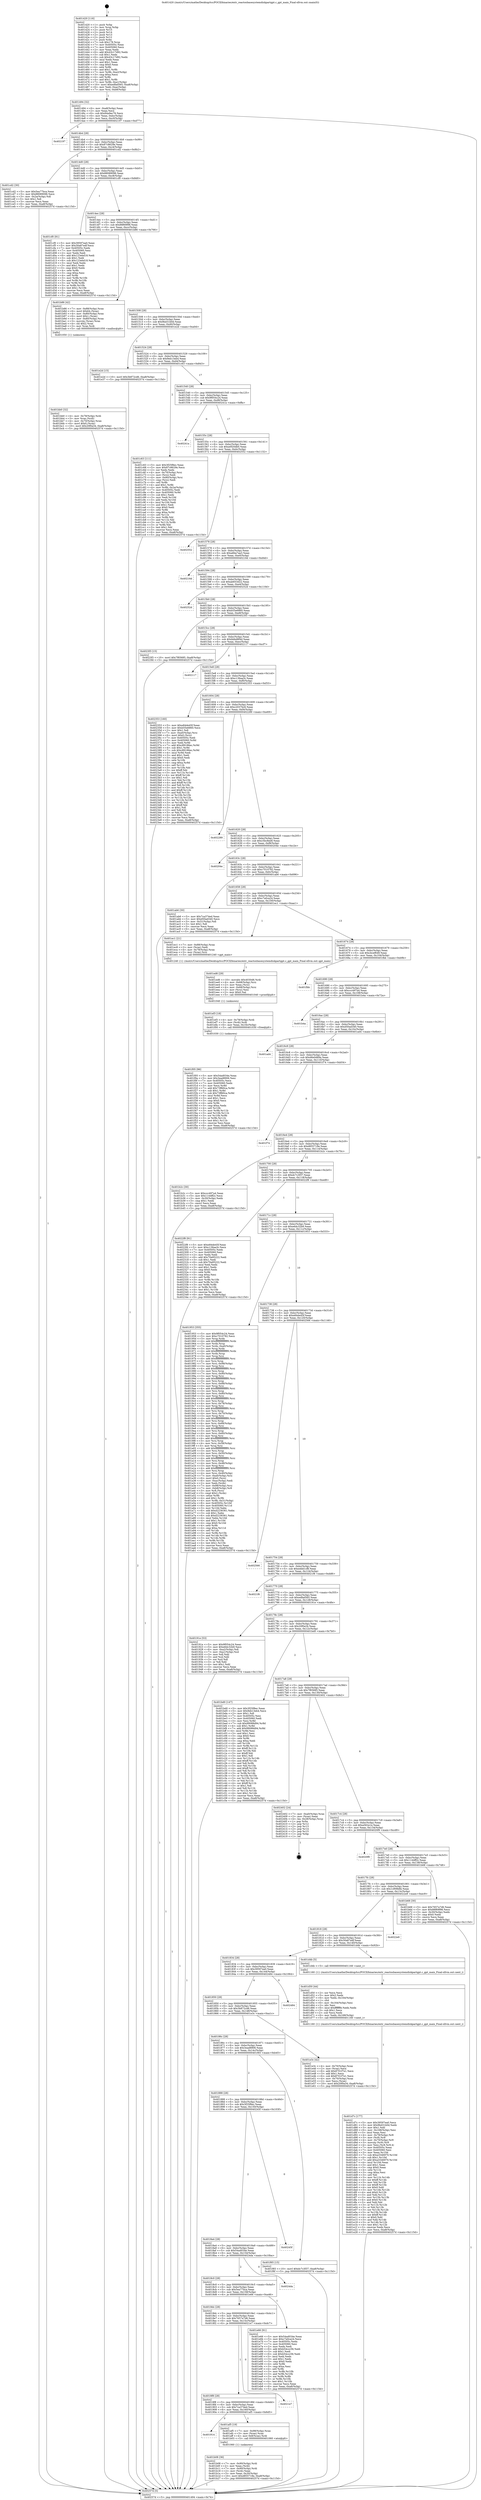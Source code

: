 digraph "0x401420" {
  label = "0x401420 (/mnt/c/Users/mathe/Desktop/tcc/POCII/binaries/extr_reactosbasesystemdiskpartgpt.c_gpt_main_Final-ollvm.out::main(0))"
  labelloc = "t"
  node[shape=record]

  Entry [label="",width=0.3,height=0.3,shape=circle,fillcolor=black,style=filled]
  "0x401494" [label="{
     0x401494 [32]\l
     | [instrs]\l
     &nbsp;&nbsp;0x401494 \<+6\>: mov -0xa8(%rbp),%eax\l
     &nbsp;&nbsp;0x40149a \<+2\>: mov %eax,%ecx\l
     &nbsp;&nbsp;0x40149c \<+6\>: sub $0x84a9ec76,%ecx\l
     &nbsp;&nbsp;0x4014a2 \<+6\>: mov %eax,-0xbc(%rbp)\l
     &nbsp;&nbsp;0x4014a8 \<+6\>: mov %ecx,-0xc0(%rbp)\l
     &nbsp;&nbsp;0x4014ae \<+6\>: je 0000000000402197 \<main+0xd77\>\l
  }"]
  "0x402197" [label="{
     0x402197\l
  }", style=dashed]
  "0x4014b4" [label="{
     0x4014b4 [28]\l
     | [instrs]\l
     &nbsp;&nbsp;0x4014b4 \<+5\>: jmp 00000000004014b9 \<main+0x99\>\l
     &nbsp;&nbsp;0x4014b9 \<+6\>: mov -0xbc(%rbp),%eax\l
     &nbsp;&nbsp;0x4014bf \<+5\>: sub $0x87c8629e,%eax\l
     &nbsp;&nbsp;0x4014c4 \<+6\>: mov %eax,-0xc4(%rbp)\l
     &nbsp;&nbsp;0x4014ca \<+6\>: je 0000000000401cd2 \<main+0x8b2\>\l
  }"]
  Exit [label="",width=0.3,height=0.3,shape=circle,fillcolor=black,style=filled,peripheries=2]
  "0x401cd2" [label="{
     0x401cd2 [30]\l
     | [instrs]\l
     &nbsp;&nbsp;0x401cd2 \<+5\>: mov $0x5ea77bca,%eax\l
     &nbsp;&nbsp;0x401cd7 \<+5\>: mov $0x88089096,%ecx\l
     &nbsp;&nbsp;0x401cdc \<+3\>: mov -0x2a(%rbp),%dl\l
     &nbsp;&nbsp;0x401cdf \<+3\>: test $0x1,%dl\l
     &nbsp;&nbsp;0x401ce2 \<+3\>: cmovne %ecx,%eax\l
     &nbsp;&nbsp;0x401ce5 \<+6\>: mov %eax,-0xa8(%rbp)\l
     &nbsp;&nbsp;0x401ceb \<+5\>: jmp 000000000040257d \<main+0x115d\>\l
  }"]
  "0x4014d0" [label="{
     0x4014d0 [28]\l
     | [instrs]\l
     &nbsp;&nbsp;0x4014d0 \<+5\>: jmp 00000000004014d5 \<main+0xb5\>\l
     &nbsp;&nbsp;0x4014d5 \<+6\>: mov -0xbc(%rbp),%eax\l
     &nbsp;&nbsp;0x4014db \<+5\>: sub $0x88089096,%eax\l
     &nbsp;&nbsp;0x4014e0 \<+6\>: mov %eax,-0xc8(%rbp)\l
     &nbsp;&nbsp;0x4014e6 \<+6\>: je 0000000000401cf0 \<main+0x8d0\>\l
  }"]
  "0x401f05" [label="{
     0x401f05 [96]\l
     | [instrs]\l
     &nbsp;&nbsp;0x401f05 \<+5\>: mov $0x54ad034e,%eax\l
     &nbsp;&nbsp;0x401f0a \<+5\>: mov $0x3ead8906,%esi\l
     &nbsp;&nbsp;0x401f0f \<+7\>: mov 0x40505c,%ecx\l
     &nbsp;&nbsp;0x401f16 \<+7\>: mov 0x405060,%edx\l
     &nbsp;&nbsp;0x401f1d \<+3\>: mov %ecx,%r8d\l
     &nbsp;&nbsp;0x401f20 \<+7\>: add $0x73ffd0ca,%r8d\l
     &nbsp;&nbsp;0x401f27 \<+4\>: sub $0x1,%r8d\l
     &nbsp;&nbsp;0x401f2b \<+7\>: sub $0x73ffd0ca,%r8d\l
     &nbsp;&nbsp;0x401f32 \<+4\>: imul %r8d,%ecx\l
     &nbsp;&nbsp;0x401f36 \<+3\>: and $0x1,%ecx\l
     &nbsp;&nbsp;0x401f39 \<+3\>: cmp $0x0,%ecx\l
     &nbsp;&nbsp;0x401f3c \<+4\>: sete %r9b\l
     &nbsp;&nbsp;0x401f40 \<+3\>: cmp $0xa,%edx\l
     &nbsp;&nbsp;0x401f43 \<+4\>: setl %r10b\l
     &nbsp;&nbsp;0x401f47 \<+3\>: mov %r9b,%r11b\l
     &nbsp;&nbsp;0x401f4a \<+3\>: and %r10b,%r11b\l
     &nbsp;&nbsp;0x401f4d \<+3\>: xor %r10b,%r9b\l
     &nbsp;&nbsp;0x401f50 \<+3\>: or %r9b,%r11b\l
     &nbsp;&nbsp;0x401f53 \<+4\>: test $0x1,%r11b\l
     &nbsp;&nbsp;0x401f57 \<+3\>: cmovne %esi,%eax\l
     &nbsp;&nbsp;0x401f5a \<+6\>: mov %eax,-0xa8(%rbp)\l
     &nbsp;&nbsp;0x401f60 \<+5\>: jmp 000000000040257d \<main+0x115d\>\l
  }"]
  "0x401cf0" [label="{
     0x401cf0 [91]\l
     | [instrs]\l
     &nbsp;&nbsp;0x401cf0 \<+5\>: mov $0x39597ea0,%eax\l
     &nbsp;&nbsp;0x401cf5 \<+5\>: mov $0x30a87edf,%ecx\l
     &nbsp;&nbsp;0x401cfa \<+7\>: mov 0x40505c,%edx\l
     &nbsp;&nbsp;0x401d01 \<+7\>: mov 0x405060,%esi\l
     &nbsp;&nbsp;0x401d08 \<+2\>: mov %edx,%edi\l
     &nbsp;&nbsp;0x401d0a \<+6\>: add $0x123ebd18,%edi\l
     &nbsp;&nbsp;0x401d10 \<+3\>: sub $0x1,%edi\l
     &nbsp;&nbsp;0x401d13 \<+6\>: sub $0x123ebd18,%edi\l
     &nbsp;&nbsp;0x401d19 \<+3\>: imul %edi,%edx\l
     &nbsp;&nbsp;0x401d1c \<+3\>: and $0x1,%edx\l
     &nbsp;&nbsp;0x401d1f \<+3\>: cmp $0x0,%edx\l
     &nbsp;&nbsp;0x401d22 \<+4\>: sete %r8b\l
     &nbsp;&nbsp;0x401d26 \<+3\>: cmp $0xa,%esi\l
     &nbsp;&nbsp;0x401d29 \<+4\>: setl %r9b\l
     &nbsp;&nbsp;0x401d2d \<+3\>: mov %r8b,%r10b\l
     &nbsp;&nbsp;0x401d30 \<+3\>: and %r9b,%r10b\l
     &nbsp;&nbsp;0x401d33 \<+3\>: xor %r9b,%r8b\l
     &nbsp;&nbsp;0x401d36 \<+3\>: or %r8b,%r10b\l
     &nbsp;&nbsp;0x401d39 \<+4\>: test $0x1,%r10b\l
     &nbsp;&nbsp;0x401d3d \<+3\>: cmovne %ecx,%eax\l
     &nbsp;&nbsp;0x401d40 \<+6\>: mov %eax,-0xa8(%rbp)\l
     &nbsp;&nbsp;0x401d46 \<+5\>: jmp 000000000040257d \<main+0x115d\>\l
  }"]
  "0x4014ec" [label="{
     0x4014ec [28]\l
     | [instrs]\l
     &nbsp;&nbsp;0x4014ec \<+5\>: jmp 00000000004014f1 \<main+0xd1\>\l
     &nbsp;&nbsp;0x4014f1 \<+6\>: mov -0xbc(%rbp),%eax\l
     &nbsp;&nbsp;0x4014f7 \<+5\>: sub $0x88f69f98,%eax\l
     &nbsp;&nbsp;0x4014fc \<+6\>: mov %eax,-0xcc(%rbp)\l
     &nbsp;&nbsp;0x401502 \<+6\>: je 0000000000401b86 \<main+0x766\>\l
  }"]
  "0x401ef3" [label="{
     0x401ef3 [18]\l
     | [instrs]\l
     &nbsp;&nbsp;0x401ef3 \<+4\>: mov -0x78(%rbp),%rdi\l
     &nbsp;&nbsp;0x401ef7 \<+3\>: mov (%rdi),%rdi\l
     &nbsp;&nbsp;0x401efa \<+6\>: mov %eax,-0x16c(%rbp)\l
     &nbsp;&nbsp;0x401f00 \<+5\>: call 0000000000401030 \<free@plt\>\l
     | [calls]\l
     &nbsp;&nbsp;0x401030 \{1\} (unknown)\l
  }"]
  "0x401b86" [label="{
     0x401b86 [42]\l
     | [instrs]\l
     &nbsp;&nbsp;0x401b86 \<+7\>: mov -0x88(%rbp),%rax\l
     &nbsp;&nbsp;0x401b8d \<+6\>: movl $0x64,(%rax)\l
     &nbsp;&nbsp;0x401b93 \<+4\>: mov -0x80(%rbp),%rax\l
     &nbsp;&nbsp;0x401b97 \<+6\>: movl $0x1,(%rax)\l
     &nbsp;&nbsp;0x401b9d \<+4\>: mov -0x80(%rbp),%rax\l
     &nbsp;&nbsp;0x401ba1 \<+3\>: movslq (%rax),%rax\l
     &nbsp;&nbsp;0x401ba4 \<+4\>: shl $0x2,%rax\l
     &nbsp;&nbsp;0x401ba8 \<+3\>: mov %rax,%rdi\l
     &nbsp;&nbsp;0x401bab \<+5\>: call 0000000000401050 \<malloc@plt\>\l
     | [calls]\l
     &nbsp;&nbsp;0x401050 \{1\} (unknown)\l
  }"]
  "0x401508" [label="{
     0x401508 [28]\l
     | [instrs]\l
     &nbsp;&nbsp;0x401508 \<+5\>: jmp 000000000040150d \<main+0xed\>\l
     &nbsp;&nbsp;0x40150d \<+6\>: mov -0xbc(%rbp),%eax\l
     &nbsp;&nbsp;0x401513 \<+5\>: sub $0x9bd31b0d,%eax\l
     &nbsp;&nbsp;0x401518 \<+6\>: mov %eax,-0xd0(%rbp)\l
     &nbsp;&nbsp;0x40151e \<+6\>: je 0000000000401e2d \<main+0xa0d\>\l
  }"]
  "0x401ed6" [label="{
     0x401ed6 [29]\l
     | [instrs]\l
     &nbsp;&nbsp;0x401ed6 \<+10\>: movabs $0x4030d6,%rdi\l
     &nbsp;&nbsp;0x401ee0 \<+4\>: mov -0x68(%rbp),%rsi\l
     &nbsp;&nbsp;0x401ee4 \<+2\>: mov %eax,(%rsi)\l
     &nbsp;&nbsp;0x401ee6 \<+4\>: mov -0x68(%rbp),%rsi\l
     &nbsp;&nbsp;0x401eea \<+2\>: mov (%rsi),%esi\l
     &nbsp;&nbsp;0x401eec \<+2\>: mov $0x0,%al\l
     &nbsp;&nbsp;0x401eee \<+5\>: call 0000000000401040 \<printf@plt\>\l
     | [calls]\l
     &nbsp;&nbsp;0x401040 \{1\} (unknown)\l
  }"]
  "0x401e2d" [label="{
     0x401e2d [15]\l
     | [instrs]\l
     &nbsp;&nbsp;0x401e2d \<+10\>: movl $0x3b872cd6,-0xa8(%rbp)\l
     &nbsp;&nbsp;0x401e37 \<+5\>: jmp 000000000040257d \<main+0x115d\>\l
  }"]
  "0x401524" [label="{
     0x401524 [28]\l
     | [instrs]\l
     &nbsp;&nbsp;0x401524 \<+5\>: jmp 0000000000401529 \<main+0x109\>\l
     &nbsp;&nbsp;0x401529 \<+6\>: mov -0xbc(%rbp),%eax\l
     &nbsp;&nbsp;0x40152f \<+5\>: sub $0x9eb13eb4,%eax\l
     &nbsp;&nbsp;0x401534 \<+6\>: mov %eax,-0xd4(%rbp)\l
     &nbsp;&nbsp;0x40153a \<+6\>: je 0000000000401c63 \<main+0x843\>\l
  }"]
  "0x401d7c" [label="{
     0x401d7c [177]\l
     | [instrs]\l
     &nbsp;&nbsp;0x401d7c \<+5\>: mov $0x39597ea0,%ecx\l
     &nbsp;&nbsp;0x401d81 \<+5\>: mov $0x9bd31b0d,%edx\l
     &nbsp;&nbsp;0x401d86 \<+3\>: mov $0x1,%dil\l
     &nbsp;&nbsp;0x401d89 \<+6\>: mov -0x168(%rbp),%esi\l
     &nbsp;&nbsp;0x401d8f \<+3\>: imul %eax,%esi\l
     &nbsp;&nbsp;0x401d92 \<+4\>: mov -0x78(%rbp),%r8\l
     &nbsp;&nbsp;0x401d96 \<+3\>: mov (%r8),%r8\l
     &nbsp;&nbsp;0x401d99 \<+4\>: mov -0x70(%rbp),%r9\l
     &nbsp;&nbsp;0x401d9d \<+3\>: movslq (%r9),%r9\l
     &nbsp;&nbsp;0x401da0 \<+4\>: mov %esi,(%r8,%r9,4)\l
     &nbsp;&nbsp;0x401da4 \<+7\>: mov 0x40505c,%eax\l
     &nbsp;&nbsp;0x401dab \<+7\>: mov 0x405060,%esi\l
     &nbsp;&nbsp;0x401db2 \<+3\>: mov %eax,%r10d\l
     &nbsp;&nbsp;0x401db5 \<+7\>: sub $0xa3346970,%r10d\l
     &nbsp;&nbsp;0x401dbc \<+4\>: sub $0x1,%r10d\l
     &nbsp;&nbsp;0x401dc0 \<+7\>: add $0xa3346970,%r10d\l
     &nbsp;&nbsp;0x401dc7 \<+4\>: imul %r10d,%eax\l
     &nbsp;&nbsp;0x401dcb \<+3\>: and $0x1,%eax\l
     &nbsp;&nbsp;0x401dce \<+3\>: cmp $0x0,%eax\l
     &nbsp;&nbsp;0x401dd1 \<+4\>: sete %r11b\l
     &nbsp;&nbsp;0x401dd5 \<+3\>: cmp $0xa,%esi\l
     &nbsp;&nbsp;0x401dd8 \<+3\>: setl %bl\l
     &nbsp;&nbsp;0x401ddb \<+3\>: mov %r11b,%r14b\l
     &nbsp;&nbsp;0x401dde \<+4\>: xor $0xff,%r14b\l
     &nbsp;&nbsp;0x401de2 \<+3\>: mov %bl,%r15b\l
     &nbsp;&nbsp;0x401de5 \<+4\>: xor $0xff,%r15b\l
     &nbsp;&nbsp;0x401de9 \<+4\>: xor $0x0,%dil\l
     &nbsp;&nbsp;0x401ded \<+3\>: mov %r14b,%r12b\l
     &nbsp;&nbsp;0x401df0 \<+4\>: and $0x0,%r12b\l
     &nbsp;&nbsp;0x401df4 \<+3\>: and %dil,%r11b\l
     &nbsp;&nbsp;0x401df7 \<+3\>: mov %r15b,%r13b\l
     &nbsp;&nbsp;0x401dfa \<+4\>: and $0x0,%r13b\l
     &nbsp;&nbsp;0x401dfe \<+3\>: and %dil,%bl\l
     &nbsp;&nbsp;0x401e01 \<+3\>: or %r11b,%r12b\l
     &nbsp;&nbsp;0x401e04 \<+3\>: or %bl,%r13b\l
     &nbsp;&nbsp;0x401e07 \<+3\>: xor %r13b,%r12b\l
     &nbsp;&nbsp;0x401e0a \<+3\>: or %r15b,%r14b\l
     &nbsp;&nbsp;0x401e0d \<+4\>: xor $0xff,%r14b\l
     &nbsp;&nbsp;0x401e11 \<+4\>: or $0x0,%dil\l
     &nbsp;&nbsp;0x401e15 \<+3\>: and %dil,%r14b\l
     &nbsp;&nbsp;0x401e18 \<+3\>: or %r14b,%r12b\l
     &nbsp;&nbsp;0x401e1b \<+4\>: test $0x1,%r12b\l
     &nbsp;&nbsp;0x401e1f \<+3\>: cmovne %edx,%ecx\l
     &nbsp;&nbsp;0x401e22 \<+6\>: mov %ecx,-0xa8(%rbp)\l
     &nbsp;&nbsp;0x401e28 \<+5\>: jmp 000000000040257d \<main+0x115d\>\l
  }"]
  "0x401c63" [label="{
     0x401c63 [111]\l
     | [instrs]\l
     &nbsp;&nbsp;0x401c63 \<+5\>: mov $0x3f25f8ec,%eax\l
     &nbsp;&nbsp;0x401c68 \<+5\>: mov $0x87c8629e,%ecx\l
     &nbsp;&nbsp;0x401c6d \<+2\>: xor %edx,%edx\l
     &nbsp;&nbsp;0x401c6f \<+4\>: mov -0x70(%rbp),%rsi\l
     &nbsp;&nbsp;0x401c73 \<+2\>: mov (%rsi),%edi\l
     &nbsp;&nbsp;0x401c75 \<+4\>: mov -0x80(%rbp),%rsi\l
     &nbsp;&nbsp;0x401c79 \<+2\>: cmp (%rsi),%edi\l
     &nbsp;&nbsp;0x401c7b \<+4\>: setl %r8b\l
     &nbsp;&nbsp;0x401c7f \<+4\>: and $0x1,%r8b\l
     &nbsp;&nbsp;0x401c83 \<+4\>: mov %r8b,-0x2a(%rbp)\l
     &nbsp;&nbsp;0x401c87 \<+7\>: mov 0x40505c,%edi\l
     &nbsp;&nbsp;0x401c8e \<+8\>: mov 0x405060,%r9d\l
     &nbsp;&nbsp;0x401c96 \<+3\>: sub $0x1,%edx\l
     &nbsp;&nbsp;0x401c99 \<+3\>: mov %edi,%r10d\l
     &nbsp;&nbsp;0x401c9c \<+3\>: add %edx,%r10d\l
     &nbsp;&nbsp;0x401c9f \<+4\>: imul %r10d,%edi\l
     &nbsp;&nbsp;0x401ca3 \<+3\>: and $0x1,%edi\l
     &nbsp;&nbsp;0x401ca6 \<+3\>: cmp $0x0,%edi\l
     &nbsp;&nbsp;0x401ca9 \<+4\>: sete %r8b\l
     &nbsp;&nbsp;0x401cad \<+4\>: cmp $0xa,%r9d\l
     &nbsp;&nbsp;0x401cb1 \<+4\>: setl %r11b\l
     &nbsp;&nbsp;0x401cb5 \<+3\>: mov %r8b,%bl\l
     &nbsp;&nbsp;0x401cb8 \<+3\>: and %r11b,%bl\l
     &nbsp;&nbsp;0x401cbb \<+3\>: xor %r11b,%r8b\l
     &nbsp;&nbsp;0x401cbe \<+3\>: or %r8b,%bl\l
     &nbsp;&nbsp;0x401cc1 \<+3\>: test $0x1,%bl\l
     &nbsp;&nbsp;0x401cc4 \<+3\>: cmovne %ecx,%eax\l
     &nbsp;&nbsp;0x401cc7 \<+6\>: mov %eax,-0xa8(%rbp)\l
     &nbsp;&nbsp;0x401ccd \<+5\>: jmp 000000000040257d \<main+0x115d\>\l
  }"]
  "0x401540" [label="{
     0x401540 [28]\l
     | [instrs]\l
     &nbsp;&nbsp;0x401540 \<+5\>: jmp 0000000000401545 \<main+0x125\>\l
     &nbsp;&nbsp;0x401545 \<+6\>: mov -0xbc(%rbp),%eax\l
     &nbsp;&nbsp;0x40154b \<+5\>: sub $0x9f054c24,%eax\l
     &nbsp;&nbsp;0x401550 \<+6\>: mov %eax,-0xd8(%rbp)\l
     &nbsp;&nbsp;0x401556 \<+6\>: je 000000000040241a \<main+0xffa\>\l
  }"]
  "0x401d50" [label="{
     0x401d50 [44]\l
     | [instrs]\l
     &nbsp;&nbsp;0x401d50 \<+2\>: xor %ecx,%ecx\l
     &nbsp;&nbsp;0x401d52 \<+5\>: mov $0x2,%edx\l
     &nbsp;&nbsp;0x401d57 \<+6\>: mov %edx,-0x164(%rbp)\l
     &nbsp;&nbsp;0x401d5d \<+1\>: cltd\l
     &nbsp;&nbsp;0x401d5e \<+6\>: mov -0x164(%rbp),%esi\l
     &nbsp;&nbsp;0x401d64 \<+2\>: idiv %esi\l
     &nbsp;&nbsp;0x401d66 \<+6\>: imul $0xfffffffe,%edx,%edx\l
     &nbsp;&nbsp;0x401d6c \<+3\>: sub $0x1,%ecx\l
     &nbsp;&nbsp;0x401d6f \<+2\>: sub %ecx,%edx\l
     &nbsp;&nbsp;0x401d71 \<+6\>: mov %edx,-0x168(%rbp)\l
     &nbsp;&nbsp;0x401d77 \<+5\>: call 0000000000401160 \<next_i\>\l
     | [calls]\l
     &nbsp;&nbsp;0x401160 \{1\} (/mnt/c/Users/mathe/Desktop/tcc/POCII/binaries/extr_reactosbasesystemdiskpartgpt.c_gpt_main_Final-ollvm.out::next_i)\l
  }"]
  "0x40241a" [label="{
     0x40241a\l
  }", style=dashed]
  "0x40155c" [label="{
     0x40155c [28]\l
     | [instrs]\l
     &nbsp;&nbsp;0x40155c \<+5\>: jmp 0000000000401561 \<main+0x141\>\l
     &nbsp;&nbsp;0x401561 \<+6\>: mov -0xbc(%rbp),%eax\l
     &nbsp;&nbsp;0x401567 \<+5\>: sub $0xa0f20db0,%eax\l
     &nbsp;&nbsp;0x40156c \<+6\>: mov %eax,-0xdc(%rbp)\l
     &nbsp;&nbsp;0x401572 \<+6\>: je 0000000000402552 \<main+0x1132\>\l
  }"]
  "0x401bb0" [label="{
     0x401bb0 [32]\l
     | [instrs]\l
     &nbsp;&nbsp;0x401bb0 \<+4\>: mov -0x78(%rbp),%rdi\l
     &nbsp;&nbsp;0x401bb4 \<+3\>: mov %rax,(%rdi)\l
     &nbsp;&nbsp;0x401bb7 \<+4\>: mov -0x70(%rbp),%rax\l
     &nbsp;&nbsp;0x401bbb \<+6\>: movl $0x0,(%rax)\l
     &nbsp;&nbsp;0x401bc1 \<+10\>: movl $0x20f0a34,-0xa8(%rbp)\l
     &nbsp;&nbsp;0x401bcb \<+5\>: jmp 000000000040257d \<main+0x115d\>\l
  }"]
  "0x402552" [label="{
     0x402552\l
  }", style=dashed]
  "0x401578" [label="{
     0x401578 [28]\l
     | [instrs]\l
     &nbsp;&nbsp;0x401578 \<+5\>: jmp 000000000040157d \<main+0x15d\>\l
     &nbsp;&nbsp;0x40157d \<+6\>: mov -0xbc(%rbp),%eax\l
     &nbsp;&nbsp;0x401583 \<+5\>: sub $0xa6ba7aa3,%eax\l
     &nbsp;&nbsp;0x401588 \<+6\>: mov %eax,-0xe0(%rbp)\l
     &nbsp;&nbsp;0x40158e \<+6\>: je 000000000040216d \<main+0xd4d\>\l
  }"]
  "0x401b08" [label="{
     0x401b08 [36]\l
     | [instrs]\l
     &nbsp;&nbsp;0x401b08 \<+7\>: mov -0x90(%rbp),%rdi\l
     &nbsp;&nbsp;0x401b0f \<+2\>: mov %eax,(%rdi)\l
     &nbsp;&nbsp;0x401b11 \<+7\>: mov -0x90(%rbp),%rdi\l
     &nbsp;&nbsp;0x401b18 \<+2\>: mov (%rdi),%eax\l
     &nbsp;&nbsp;0x401b1a \<+3\>: mov %eax,-0x30(%rbp)\l
     &nbsp;&nbsp;0x401b1d \<+10\>: movl $0xd855718e,-0xa8(%rbp)\l
     &nbsp;&nbsp;0x401b27 \<+5\>: jmp 000000000040257d \<main+0x115d\>\l
  }"]
  "0x40216d" [label="{
     0x40216d\l
  }", style=dashed]
  "0x401594" [label="{
     0x401594 [28]\l
     | [instrs]\l
     &nbsp;&nbsp;0x401594 \<+5\>: jmp 0000000000401599 \<main+0x179\>\l
     &nbsp;&nbsp;0x401599 \<+6\>: mov -0xbc(%rbp),%eax\l
     &nbsp;&nbsp;0x40159f \<+5\>: sub $0xab653d22,%eax\l
     &nbsp;&nbsp;0x4015a4 \<+6\>: mov %eax,-0xe4(%rbp)\l
     &nbsp;&nbsp;0x4015aa \<+6\>: je 000000000040252d \<main+0x110d\>\l
  }"]
  "0x401914" [label="{
     0x401914\l
  }", style=dashed]
  "0x40252d" [label="{
     0x40252d\l
  }", style=dashed]
  "0x4015b0" [label="{
     0x4015b0 [28]\l
     | [instrs]\l
     &nbsp;&nbsp;0x4015b0 \<+5\>: jmp 00000000004015b5 \<main+0x195\>\l
     &nbsp;&nbsp;0x4015b5 \<+6\>: mov -0xbc(%rbp),%eax\l
     &nbsp;&nbsp;0x4015bb \<+5\>: sub $0xb55e6860,%eax\l
     &nbsp;&nbsp;0x4015c0 \<+6\>: mov %eax,-0xe8(%rbp)\l
     &nbsp;&nbsp;0x4015c6 \<+6\>: je 00000000004023f3 \<main+0xfd3\>\l
  }"]
  "0x401af5" [label="{
     0x401af5 [19]\l
     | [instrs]\l
     &nbsp;&nbsp;0x401af5 \<+7\>: mov -0x98(%rbp),%rax\l
     &nbsp;&nbsp;0x401afc \<+3\>: mov (%rax),%rax\l
     &nbsp;&nbsp;0x401aff \<+4\>: mov 0x8(%rax),%rdi\l
     &nbsp;&nbsp;0x401b03 \<+5\>: call 0000000000401060 \<atoi@plt\>\l
     | [calls]\l
     &nbsp;&nbsp;0x401060 \{1\} (unknown)\l
  }"]
  "0x4023f3" [label="{
     0x4023f3 [15]\l
     | [instrs]\l
     &nbsp;&nbsp;0x4023f3 \<+10\>: movl $0x7f65685,-0xa8(%rbp)\l
     &nbsp;&nbsp;0x4023fd \<+5\>: jmp 000000000040257d \<main+0x115d\>\l
  }"]
  "0x4015cc" [label="{
     0x4015cc [28]\l
     | [instrs]\l
     &nbsp;&nbsp;0x4015cc \<+5\>: jmp 00000000004015d1 \<main+0x1b1\>\l
     &nbsp;&nbsp;0x4015d1 \<+6\>: mov -0xbc(%rbp),%eax\l
     &nbsp;&nbsp;0x4015d7 \<+5\>: sub $0xbbbd8f4d,%eax\l
     &nbsp;&nbsp;0x4015dc \<+6\>: mov %eax,-0xec(%rbp)\l
     &nbsp;&nbsp;0x4015e2 \<+6\>: je 0000000000402117 \<main+0xcf7\>\l
  }"]
  "0x4018f8" [label="{
     0x4018f8 [28]\l
     | [instrs]\l
     &nbsp;&nbsp;0x4018f8 \<+5\>: jmp 00000000004018fd \<main+0x4dd\>\l
     &nbsp;&nbsp;0x4018fd \<+6\>: mov -0xbc(%rbp),%eax\l
     &nbsp;&nbsp;0x401903 \<+5\>: sub $0x7ca374ed,%eax\l
     &nbsp;&nbsp;0x401908 \<+6\>: mov %eax,-0x160(%rbp)\l
     &nbsp;&nbsp;0x40190e \<+6\>: je 0000000000401af5 \<main+0x6d5\>\l
  }"]
  "0x402117" [label="{
     0x402117\l
  }", style=dashed]
  "0x4015e8" [label="{
     0x4015e8 [28]\l
     | [instrs]\l
     &nbsp;&nbsp;0x4015e8 \<+5\>: jmp 00000000004015ed \<main+0x1cd\>\l
     &nbsp;&nbsp;0x4015ed \<+6\>: mov -0xbc(%rbp),%eax\l
     &nbsp;&nbsp;0x4015f3 \<+5\>: sub $0xc136aa3c,%eax\l
     &nbsp;&nbsp;0x4015f8 \<+6\>: mov %eax,-0xf0(%rbp)\l
     &nbsp;&nbsp;0x4015fe \<+6\>: je 0000000000402353 \<main+0xf33\>\l
  }"]
  "0x4021e7" [label="{
     0x4021e7\l
  }", style=dashed]
  "0x402353" [label="{
     0x402353 [160]\l
     | [instrs]\l
     &nbsp;&nbsp;0x402353 \<+5\>: mov $0xe84de45f,%eax\l
     &nbsp;&nbsp;0x402358 \<+5\>: mov $0xb55e6860,%ecx\l
     &nbsp;&nbsp;0x40235d \<+2\>: mov $0x1,%dl\l
     &nbsp;&nbsp;0x40235f \<+7\>: mov -0xa0(%rbp),%rsi\l
     &nbsp;&nbsp;0x402366 \<+6\>: movl $0x0,(%rsi)\l
     &nbsp;&nbsp;0x40236c \<+7\>: mov 0x40505c,%edi\l
     &nbsp;&nbsp;0x402373 \<+8\>: mov 0x405060,%r8d\l
     &nbsp;&nbsp;0x40237b \<+3\>: mov %edi,%r9d\l
     &nbsp;&nbsp;0x40237e \<+7\>: add $0xc89186ec,%r9d\l
     &nbsp;&nbsp;0x402385 \<+4\>: sub $0x1,%r9d\l
     &nbsp;&nbsp;0x402389 \<+7\>: sub $0xc89186ec,%r9d\l
     &nbsp;&nbsp;0x402390 \<+4\>: imul %r9d,%edi\l
     &nbsp;&nbsp;0x402394 \<+3\>: and $0x1,%edi\l
     &nbsp;&nbsp;0x402397 \<+3\>: cmp $0x0,%edi\l
     &nbsp;&nbsp;0x40239a \<+4\>: sete %r10b\l
     &nbsp;&nbsp;0x40239e \<+4\>: cmp $0xa,%r8d\l
     &nbsp;&nbsp;0x4023a2 \<+4\>: setl %r11b\l
     &nbsp;&nbsp;0x4023a6 \<+3\>: mov %r10b,%bl\l
     &nbsp;&nbsp;0x4023a9 \<+3\>: xor $0xff,%bl\l
     &nbsp;&nbsp;0x4023ac \<+3\>: mov %r11b,%r14b\l
     &nbsp;&nbsp;0x4023af \<+4\>: xor $0xff,%r14b\l
     &nbsp;&nbsp;0x4023b3 \<+3\>: xor $0x1,%dl\l
     &nbsp;&nbsp;0x4023b6 \<+3\>: mov %bl,%r15b\l
     &nbsp;&nbsp;0x4023b9 \<+4\>: and $0xff,%r15b\l
     &nbsp;&nbsp;0x4023bd \<+3\>: and %dl,%r10b\l
     &nbsp;&nbsp;0x4023c0 \<+3\>: mov %r14b,%r12b\l
     &nbsp;&nbsp;0x4023c3 \<+4\>: and $0xff,%r12b\l
     &nbsp;&nbsp;0x4023c7 \<+3\>: and %dl,%r11b\l
     &nbsp;&nbsp;0x4023ca \<+3\>: or %r10b,%r15b\l
     &nbsp;&nbsp;0x4023cd \<+3\>: or %r11b,%r12b\l
     &nbsp;&nbsp;0x4023d0 \<+3\>: xor %r12b,%r15b\l
     &nbsp;&nbsp;0x4023d3 \<+3\>: or %r14b,%bl\l
     &nbsp;&nbsp;0x4023d6 \<+3\>: xor $0xff,%bl\l
     &nbsp;&nbsp;0x4023d9 \<+3\>: or $0x1,%dl\l
     &nbsp;&nbsp;0x4023dc \<+2\>: and %dl,%bl\l
     &nbsp;&nbsp;0x4023de \<+3\>: or %bl,%r15b\l
     &nbsp;&nbsp;0x4023e1 \<+4\>: test $0x1,%r15b\l
     &nbsp;&nbsp;0x4023e5 \<+3\>: cmovne %ecx,%eax\l
     &nbsp;&nbsp;0x4023e8 \<+6\>: mov %eax,-0xa8(%rbp)\l
     &nbsp;&nbsp;0x4023ee \<+5\>: jmp 000000000040257d \<main+0x115d\>\l
  }"]
  "0x401604" [label="{
     0x401604 [28]\l
     | [instrs]\l
     &nbsp;&nbsp;0x401604 \<+5\>: jmp 0000000000401609 \<main+0x1e9\>\l
     &nbsp;&nbsp;0x401609 \<+6\>: mov -0xbc(%rbp),%eax\l
     &nbsp;&nbsp;0x40160f \<+5\>: sub $0xc2037bc6,%eax\l
     &nbsp;&nbsp;0x401614 \<+6\>: mov %eax,-0xf4(%rbp)\l
     &nbsp;&nbsp;0x40161a \<+6\>: je 0000000000402289 \<main+0xe69\>\l
  }"]
  "0x4018dc" [label="{
     0x4018dc [28]\l
     | [instrs]\l
     &nbsp;&nbsp;0x4018dc \<+5\>: jmp 00000000004018e1 \<main+0x4c1\>\l
     &nbsp;&nbsp;0x4018e1 \<+6\>: mov -0xbc(%rbp),%eax\l
     &nbsp;&nbsp;0x4018e7 \<+5\>: sub $0x7657a7d6,%eax\l
     &nbsp;&nbsp;0x4018ec \<+6\>: mov %eax,-0x15c(%rbp)\l
     &nbsp;&nbsp;0x4018f2 \<+6\>: je 00000000004021e7 \<main+0xdc7\>\l
  }"]
  "0x402289" [label="{
     0x402289\l
  }", style=dashed]
  "0x401620" [label="{
     0x401620 [28]\l
     | [instrs]\l
     &nbsp;&nbsp;0x401620 \<+5\>: jmp 0000000000401625 \<main+0x205\>\l
     &nbsp;&nbsp;0x401625 \<+6\>: mov -0xbc(%rbp),%eax\l
     &nbsp;&nbsp;0x40162b \<+5\>: sub $0xc5bc8ee8,%eax\l
     &nbsp;&nbsp;0x401630 \<+6\>: mov %eax,-0xf8(%rbp)\l
     &nbsp;&nbsp;0x401636 \<+6\>: je 000000000040204e \<main+0xc2e\>\l
  }"]
  "0x401e66" [label="{
     0x401e66 [91]\l
     | [instrs]\l
     &nbsp;&nbsp;0x401e66 \<+5\>: mov $0x54ad034e,%eax\l
     &nbsp;&nbsp;0x401e6b \<+5\>: mov $0xc7a0ca24,%ecx\l
     &nbsp;&nbsp;0x401e70 \<+7\>: mov 0x40505c,%edx\l
     &nbsp;&nbsp;0x401e77 \<+7\>: mov 0x405060,%esi\l
     &nbsp;&nbsp;0x401e7e \<+2\>: mov %edx,%edi\l
     &nbsp;&nbsp;0x401e80 \<+6\>: add $0xb54ccc56,%edi\l
     &nbsp;&nbsp;0x401e86 \<+3\>: sub $0x1,%edi\l
     &nbsp;&nbsp;0x401e89 \<+6\>: sub $0xb54ccc56,%edi\l
     &nbsp;&nbsp;0x401e8f \<+3\>: imul %edi,%edx\l
     &nbsp;&nbsp;0x401e92 \<+3\>: and $0x1,%edx\l
     &nbsp;&nbsp;0x401e95 \<+3\>: cmp $0x0,%edx\l
     &nbsp;&nbsp;0x401e98 \<+4\>: sete %r8b\l
     &nbsp;&nbsp;0x401e9c \<+3\>: cmp $0xa,%esi\l
     &nbsp;&nbsp;0x401e9f \<+4\>: setl %r9b\l
     &nbsp;&nbsp;0x401ea3 \<+3\>: mov %r8b,%r10b\l
     &nbsp;&nbsp;0x401ea6 \<+3\>: and %r9b,%r10b\l
     &nbsp;&nbsp;0x401ea9 \<+3\>: xor %r9b,%r8b\l
     &nbsp;&nbsp;0x401eac \<+3\>: or %r8b,%r10b\l
     &nbsp;&nbsp;0x401eaf \<+4\>: test $0x1,%r10b\l
     &nbsp;&nbsp;0x401eb3 \<+3\>: cmovne %ecx,%eax\l
     &nbsp;&nbsp;0x401eb6 \<+6\>: mov %eax,-0xa8(%rbp)\l
     &nbsp;&nbsp;0x401ebc \<+5\>: jmp 000000000040257d \<main+0x115d\>\l
  }"]
  "0x40204e" [label="{
     0x40204e\l
  }", style=dashed]
  "0x40163c" [label="{
     0x40163c [28]\l
     | [instrs]\l
     &nbsp;&nbsp;0x40163c \<+5\>: jmp 0000000000401641 \<main+0x221\>\l
     &nbsp;&nbsp;0x401641 \<+6\>: mov -0xbc(%rbp),%eax\l
     &nbsp;&nbsp;0x401647 \<+5\>: sub $0xc7010782,%eax\l
     &nbsp;&nbsp;0x40164c \<+6\>: mov %eax,-0xfc(%rbp)\l
     &nbsp;&nbsp;0x401652 \<+6\>: je 0000000000401ab6 \<main+0x696\>\l
  }"]
  "0x4018c0" [label="{
     0x4018c0 [28]\l
     | [instrs]\l
     &nbsp;&nbsp;0x4018c0 \<+5\>: jmp 00000000004018c5 \<main+0x4a5\>\l
     &nbsp;&nbsp;0x4018c5 \<+6\>: mov -0xbc(%rbp),%eax\l
     &nbsp;&nbsp;0x4018cb \<+5\>: sub $0x5ea77bca,%eax\l
     &nbsp;&nbsp;0x4018d0 \<+6\>: mov %eax,-0x158(%rbp)\l
     &nbsp;&nbsp;0x4018d6 \<+6\>: je 0000000000401e66 \<main+0xa46\>\l
  }"]
  "0x401ab6" [label="{
     0x401ab6 [30]\l
     | [instrs]\l
     &nbsp;&nbsp;0x401ab6 \<+5\>: mov $0x7ca374ed,%eax\l
     &nbsp;&nbsp;0x401abb \<+5\>: mov $0xd50ad340,%ecx\l
     &nbsp;&nbsp;0x401ac0 \<+3\>: mov -0x31(%rbp),%dl\l
     &nbsp;&nbsp;0x401ac3 \<+3\>: test $0x1,%dl\l
     &nbsp;&nbsp;0x401ac6 \<+3\>: cmovne %ecx,%eax\l
     &nbsp;&nbsp;0x401ac9 \<+6\>: mov %eax,-0xa8(%rbp)\l
     &nbsp;&nbsp;0x401acf \<+5\>: jmp 000000000040257d \<main+0x115d\>\l
  }"]
  "0x401658" [label="{
     0x401658 [28]\l
     | [instrs]\l
     &nbsp;&nbsp;0x401658 \<+5\>: jmp 000000000040165d \<main+0x23d\>\l
     &nbsp;&nbsp;0x40165d \<+6\>: mov -0xbc(%rbp),%eax\l
     &nbsp;&nbsp;0x401663 \<+5\>: sub $0xc7a0ca24,%eax\l
     &nbsp;&nbsp;0x401668 \<+6\>: mov %eax,-0x100(%rbp)\l
     &nbsp;&nbsp;0x40166e \<+6\>: je 0000000000401ec1 \<main+0xaa1\>\l
  }"]
  "0x4024da" [label="{
     0x4024da\l
  }", style=dashed]
  "0x401ec1" [label="{
     0x401ec1 [21]\l
     | [instrs]\l
     &nbsp;&nbsp;0x401ec1 \<+7\>: mov -0x88(%rbp),%rax\l
     &nbsp;&nbsp;0x401ec8 \<+2\>: mov (%rax),%edi\l
     &nbsp;&nbsp;0x401eca \<+4\>: mov -0x78(%rbp),%rax\l
     &nbsp;&nbsp;0x401ece \<+3\>: mov (%rax),%rsi\l
     &nbsp;&nbsp;0x401ed1 \<+5\>: call 0000000000401240 \<gpt_main\>\l
     | [calls]\l
     &nbsp;&nbsp;0x401240 \{1\} (/mnt/c/Users/mathe/Desktop/tcc/POCII/binaries/extr_reactosbasesystemdiskpartgpt.c_gpt_main_Final-ollvm.out::gpt_main)\l
  }"]
  "0x401674" [label="{
     0x401674 [28]\l
     | [instrs]\l
     &nbsp;&nbsp;0x401674 \<+5\>: jmp 0000000000401679 \<main+0x259\>\l
     &nbsp;&nbsp;0x401679 \<+6\>: mov -0xbc(%rbp),%eax\l
     &nbsp;&nbsp;0x40167f \<+5\>: sub $0xcbcef649,%eax\l
     &nbsp;&nbsp;0x401684 \<+6\>: mov %eax,-0x104(%rbp)\l
     &nbsp;&nbsp;0x40168a \<+6\>: je 0000000000401fbb \<main+0xb9b\>\l
  }"]
  "0x4018a4" [label="{
     0x4018a4 [28]\l
     | [instrs]\l
     &nbsp;&nbsp;0x4018a4 \<+5\>: jmp 00000000004018a9 \<main+0x489\>\l
     &nbsp;&nbsp;0x4018a9 \<+6\>: mov -0xbc(%rbp),%eax\l
     &nbsp;&nbsp;0x4018af \<+5\>: sub $0x54ad034e,%eax\l
     &nbsp;&nbsp;0x4018b4 \<+6\>: mov %eax,-0x154(%rbp)\l
     &nbsp;&nbsp;0x4018ba \<+6\>: je 00000000004024da \<main+0x10ba\>\l
  }"]
  "0x401fbb" [label="{
     0x401fbb\l
  }", style=dashed]
  "0x401690" [label="{
     0x401690 [28]\l
     | [instrs]\l
     &nbsp;&nbsp;0x401690 \<+5\>: jmp 0000000000401695 \<main+0x275\>\l
     &nbsp;&nbsp;0x401695 \<+6\>: mov -0xbc(%rbp),%eax\l
     &nbsp;&nbsp;0x40169b \<+5\>: sub $0xccc497a4,%eax\l
     &nbsp;&nbsp;0x4016a0 \<+6\>: mov %eax,-0x108(%rbp)\l
     &nbsp;&nbsp;0x4016a6 \<+6\>: je 0000000000401b4a \<main+0x72a\>\l
  }"]
  "0x40245f" [label="{
     0x40245f\l
  }", style=dashed]
  "0x401b4a" [label="{
     0x401b4a\l
  }", style=dashed]
  "0x4016ac" [label="{
     0x4016ac [28]\l
     | [instrs]\l
     &nbsp;&nbsp;0x4016ac \<+5\>: jmp 00000000004016b1 \<main+0x291\>\l
     &nbsp;&nbsp;0x4016b1 \<+6\>: mov -0xbc(%rbp),%eax\l
     &nbsp;&nbsp;0x4016b7 \<+5\>: sub $0xd50ad340,%eax\l
     &nbsp;&nbsp;0x4016bc \<+6\>: mov %eax,-0x10c(%rbp)\l
     &nbsp;&nbsp;0x4016c2 \<+6\>: je 0000000000401ad4 \<main+0x6b4\>\l
  }"]
  "0x401888" [label="{
     0x401888 [28]\l
     | [instrs]\l
     &nbsp;&nbsp;0x401888 \<+5\>: jmp 000000000040188d \<main+0x46d\>\l
     &nbsp;&nbsp;0x40188d \<+6\>: mov -0xbc(%rbp),%eax\l
     &nbsp;&nbsp;0x401893 \<+5\>: sub $0x3f25f8ec,%eax\l
     &nbsp;&nbsp;0x401898 \<+6\>: mov %eax,-0x150(%rbp)\l
     &nbsp;&nbsp;0x40189e \<+6\>: je 000000000040245f \<main+0x103f\>\l
  }"]
  "0x401ad4" [label="{
     0x401ad4\l
  }", style=dashed]
  "0x4016c8" [label="{
     0x4016c8 [28]\l
     | [instrs]\l
     &nbsp;&nbsp;0x4016c8 \<+5\>: jmp 00000000004016cd \<main+0x2ad\>\l
     &nbsp;&nbsp;0x4016cd \<+6\>: mov -0xbc(%rbp),%eax\l
     &nbsp;&nbsp;0x4016d3 \<+5\>: sub $0xd6e0d69a,%eax\l
     &nbsp;&nbsp;0x4016d8 \<+6\>: mov %eax,-0x110(%rbp)\l
     &nbsp;&nbsp;0x4016de \<+6\>: je 0000000000401f74 \<main+0xb54\>\l
  }"]
  "0x401f65" [label="{
     0x401f65 [15]\l
     | [instrs]\l
     &nbsp;&nbsp;0x401f65 \<+10\>: movl $0xdc7c3f37,-0xa8(%rbp)\l
     &nbsp;&nbsp;0x401f6f \<+5\>: jmp 000000000040257d \<main+0x115d\>\l
  }"]
  "0x401f74" [label="{
     0x401f74\l
  }", style=dashed]
  "0x4016e4" [label="{
     0x4016e4 [28]\l
     | [instrs]\l
     &nbsp;&nbsp;0x4016e4 \<+5\>: jmp 00000000004016e9 \<main+0x2c9\>\l
     &nbsp;&nbsp;0x4016e9 \<+6\>: mov -0xbc(%rbp),%eax\l
     &nbsp;&nbsp;0x4016ef \<+5\>: sub $0xd855718e,%eax\l
     &nbsp;&nbsp;0x4016f4 \<+6\>: mov %eax,-0x114(%rbp)\l
     &nbsp;&nbsp;0x4016fa \<+6\>: je 0000000000401b2c \<main+0x70c\>\l
  }"]
  "0x40186c" [label="{
     0x40186c [28]\l
     | [instrs]\l
     &nbsp;&nbsp;0x40186c \<+5\>: jmp 0000000000401871 \<main+0x451\>\l
     &nbsp;&nbsp;0x401871 \<+6\>: mov -0xbc(%rbp),%eax\l
     &nbsp;&nbsp;0x401877 \<+5\>: sub $0x3ead8906,%eax\l
     &nbsp;&nbsp;0x40187c \<+6\>: mov %eax,-0x14c(%rbp)\l
     &nbsp;&nbsp;0x401882 \<+6\>: je 0000000000401f65 \<main+0xb45\>\l
  }"]
  "0x401b2c" [label="{
     0x401b2c [30]\l
     | [instrs]\l
     &nbsp;&nbsp;0x401b2c \<+5\>: mov $0xccc497a4,%eax\l
     &nbsp;&nbsp;0x401b31 \<+5\>: mov $0x1144ff2c,%ecx\l
     &nbsp;&nbsp;0x401b36 \<+3\>: mov -0x30(%rbp),%edx\l
     &nbsp;&nbsp;0x401b39 \<+3\>: cmp $0x1,%edx\l
     &nbsp;&nbsp;0x401b3c \<+3\>: cmovl %ecx,%eax\l
     &nbsp;&nbsp;0x401b3f \<+6\>: mov %eax,-0xa8(%rbp)\l
     &nbsp;&nbsp;0x401b45 \<+5\>: jmp 000000000040257d \<main+0x115d\>\l
  }"]
  "0x401700" [label="{
     0x401700 [28]\l
     | [instrs]\l
     &nbsp;&nbsp;0x401700 \<+5\>: jmp 0000000000401705 \<main+0x2e5\>\l
     &nbsp;&nbsp;0x401705 \<+6\>: mov -0xbc(%rbp),%eax\l
     &nbsp;&nbsp;0x40170b \<+5\>: sub $0xdc7c3f37,%eax\l
     &nbsp;&nbsp;0x401710 \<+6\>: mov %eax,-0x118(%rbp)\l
     &nbsp;&nbsp;0x401716 \<+6\>: je 00000000004022f8 \<main+0xed8\>\l
  }"]
  "0x401e3c" [label="{
     0x401e3c [42]\l
     | [instrs]\l
     &nbsp;&nbsp;0x401e3c \<+4\>: mov -0x70(%rbp),%rax\l
     &nbsp;&nbsp;0x401e40 \<+2\>: mov (%rax),%ecx\l
     &nbsp;&nbsp;0x401e42 \<+6\>: add $0x8701f7e1,%ecx\l
     &nbsp;&nbsp;0x401e48 \<+3\>: add $0x1,%ecx\l
     &nbsp;&nbsp;0x401e4b \<+6\>: sub $0x8701f7e1,%ecx\l
     &nbsp;&nbsp;0x401e51 \<+4\>: mov -0x70(%rbp),%rax\l
     &nbsp;&nbsp;0x401e55 \<+2\>: mov %ecx,(%rax)\l
     &nbsp;&nbsp;0x401e57 \<+10\>: movl $0x20f0a34,-0xa8(%rbp)\l
     &nbsp;&nbsp;0x401e61 \<+5\>: jmp 000000000040257d \<main+0x115d\>\l
  }"]
  "0x4022f8" [label="{
     0x4022f8 [91]\l
     | [instrs]\l
     &nbsp;&nbsp;0x4022f8 \<+5\>: mov $0xe84de45f,%eax\l
     &nbsp;&nbsp;0x4022fd \<+5\>: mov $0xc136aa3c,%ecx\l
     &nbsp;&nbsp;0x402302 \<+7\>: mov 0x40505c,%edx\l
     &nbsp;&nbsp;0x402309 \<+7\>: mov 0x405060,%esi\l
     &nbsp;&nbsp;0x402310 \<+2\>: mov %edx,%edi\l
     &nbsp;&nbsp;0x402312 \<+6\>: add $0x70a95222,%edi\l
     &nbsp;&nbsp;0x402318 \<+3\>: sub $0x1,%edi\l
     &nbsp;&nbsp;0x40231b \<+6\>: sub $0x70a95222,%edi\l
     &nbsp;&nbsp;0x402321 \<+3\>: imul %edi,%edx\l
     &nbsp;&nbsp;0x402324 \<+3\>: and $0x1,%edx\l
     &nbsp;&nbsp;0x402327 \<+3\>: cmp $0x0,%edx\l
     &nbsp;&nbsp;0x40232a \<+4\>: sete %r8b\l
     &nbsp;&nbsp;0x40232e \<+3\>: cmp $0xa,%esi\l
     &nbsp;&nbsp;0x402331 \<+4\>: setl %r9b\l
     &nbsp;&nbsp;0x402335 \<+3\>: mov %r8b,%r10b\l
     &nbsp;&nbsp;0x402338 \<+3\>: and %r9b,%r10b\l
     &nbsp;&nbsp;0x40233b \<+3\>: xor %r9b,%r8b\l
     &nbsp;&nbsp;0x40233e \<+3\>: or %r8b,%r10b\l
     &nbsp;&nbsp;0x402341 \<+4\>: test $0x1,%r10b\l
     &nbsp;&nbsp;0x402345 \<+3\>: cmovne %ecx,%eax\l
     &nbsp;&nbsp;0x402348 \<+6\>: mov %eax,-0xa8(%rbp)\l
     &nbsp;&nbsp;0x40234e \<+5\>: jmp 000000000040257d \<main+0x115d\>\l
  }"]
  "0x40171c" [label="{
     0x40171c [28]\l
     | [instrs]\l
     &nbsp;&nbsp;0x40171c \<+5\>: jmp 0000000000401721 \<main+0x301\>\l
     &nbsp;&nbsp;0x401721 \<+6\>: mov -0xbc(%rbp),%eax\l
     &nbsp;&nbsp;0x401727 \<+5\>: sub $0xe6dc32b9,%eax\l
     &nbsp;&nbsp;0x40172c \<+6\>: mov %eax,-0x11c(%rbp)\l
     &nbsp;&nbsp;0x401732 \<+6\>: je 0000000000401953 \<main+0x533\>\l
  }"]
  "0x401850" [label="{
     0x401850 [28]\l
     | [instrs]\l
     &nbsp;&nbsp;0x401850 \<+5\>: jmp 0000000000401855 \<main+0x435\>\l
     &nbsp;&nbsp;0x401855 \<+6\>: mov -0xbc(%rbp),%eax\l
     &nbsp;&nbsp;0x40185b \<+5\>: sub $0x3b872cd6,%eax\l
     &nbsp;&nbsp;0x401860 \<+6\>: mov %eax,-0x148(%rbp)\l
     &nbsp;&nbsp;0x401866 \<+6\>: je 0000000000401e3c \<main+0xa1c\>\l
  }"]
  "0x401953" [label="{
     0x401953 [355]\l
     | [instrs]\l
     &nbsp;&nbsp;0x401953 \<+5\>: mov $0x9f054c24,%eax\l
     &nbsp;&nbsp;0x401958 \<+5\>: mov $0xc7010782,%ecx\l
     &nbsp;&nbsp;0x40195d \<+3\>: mov %rsp,%rdx\l
     &nbsp;&nbsp;0x401960 \<+4\>: add $0xfffffffffffffff0,%rdx\l
     &nbsp;&nbsp;0x401964 \<+3\>: mov %rdx,%rsp\l
     &nbsp;&nbsp;0x401967 \<+7\>: mov %rdx,-0xa0(%rbp)\l
     &nbsp;&nbsp;0x40196e \<+3\>: mov %rsp,%rdx\l
     &nbsp;&nbsp;0x401971 \<+4\>: add $0xfffffffffffffff0,%rdx\l
     &nbsp;&nbsp;0x401975 \<+3\>: mov %rdx,%rsp\l
     &nbsp;&nbsp;0x401978 \<+3\>: mov %rsp,%rsi\l
     &nbsp;&nbsp;0x40197b \<+4\>: add $0xfffffffffffffff0,%rsi\l
     &nbsp;&nbsp;0x40197f \<+3\>: mov %rsi,%rsp\l
     &nbsp;&nbsp;0x401982 \<+7\>: mov %rsi,-0x98(%rbp)\l
     &nbsp;&nbsp;0x401989 \<+3\>: mov %rsp,%rsi\l
     &nbsp;&nbsp;0x40198c \<+4\>: add $0xfffffffffffffff0,%rsi\l
     &nbsp;&nbsp;0x401990 \<+3\>: mov %rsi,%rsp\l
     &nbsp;&nbsp;0x401993 \<+7\>: mov %rsi,-0x90(%rbp)\l
     &nbsp;&nbsp;0x40199a \<+3\>: mov %rsp,%rsi\l
     &nbsp;&nbsp;0x40199d \<+4\>: add $0xfffffffffffffff0,%rsi\l
     &nbsp;&nbsp;0x4019a1 \<+3\>: mov %rsi,%rsp\l
     &nbsp;&nbsp;0x4019a4 \<+7\>: mov %rsi,-0x88(%rbp)\l
     &nbsp;&nbsp;0x4019ab \<+3\>: mov %rsp,%rsi\l
     &nbsp;&nbsp;0x4019ae \<+4\>: add $0xfffffffffffffff0,%rsi\l
     &nbsp;&nbsp;0x4019b2 \<+3\>: mov %rsi,%rsp\l
     &nbsp;&nbsp;0x4019b5 \<+4\>: mov %rsi,-0x80(%rbp)\l
     &nbsp;&nbsp;0x4019b9 \<+3\>: mov %rsp,%rsi\l
     &nbsp;&nbsp;0x4019bc \<+4\>: add $0xfffffffffffffff0,%rsi\l
     &nbsp;&nbsp;0x4019c0 \<+3\>: mov %rsi,%rsp\l
     &nbsp;&nbsp;0x4019c3 \<+4\>: mov %rsi,-0x78(%rbp)\l
     &nbsp;&nbsp;0x4019c7 \<+3\>: mov %rsp,%rsi\l
     &nbsp;&nbsp;0x4019ca \<+4\>: add $0xfffffffffffffff0,%rsi\l
     &nbsp;&nbsp;0x4019ce \<+3\>: mov %rsi,%rsp\l
     &nbsp;&nbsp;0x4019d1 \<+4\>: mov %rsi,-0x70(%rbp)\l
     &nbsp;&nbsp;0x4019d5 \<+3\>: mov %rsp,%rsi\l
     &nbsp;&nbsp;0x4019d8 \<+4\>: add $0xfffffffffffffff0,%rsi\l
     &nbsp;&nbsp;0x4019dc \<+3\>: mov %rsi,%rsp\l
     &nbsp;&nbsp;0x4019df \<+4\>: mov %rsi,-0x68(%rbp)\l
     &nbsp;&nbsp;0x4019e3 \<+3\>: mov %rsp,%rsi\l
     &nbsp;&nbsp;0x4019e6 \<+4\>: add $0xfffffffffffffff0,%rsi\l
     &nbsp;&nbsp;0x4019ea \<+3\>: mov %rsi,%rsp\l
     &nbsp;&nbsp;0x4019ed \<+4\>: mov %rsi,-0x60(%rbp)\l
     &nbsp;&nbsp;0x4019f1 \<+3\>: mov %rsp,%rsi\l
     &nbsp;&nbsp;0x4019f4 \<+4\>: add $0xfffffffffffffff0,%rsi\l
     &nbsp;&nbsp;0x4019f8 \<+3\>: mov %rsi,%rsp\l
     &nbsp;&nbsp;0x4019fb \<+4\>: mov %rsi,-0x58(%rbp)\l
     &nbsp;&nbsp;0x4019ff \<+3\>: mov %rsp,%rsi\l
     &nbsp;&nbsp;0x401a02 \<+4\>: add $0xfffffffffffffff0,%rsi\l
     &nbsp;&nbsp;0x401a06 \<+3\>: mov %rsi,%rsp\l
     &nbsp;&nbsp;0x401a09 \<+4\>: mov %rsi,-0x50(%rbp)\l
     &nbsp;&nbsp;0x401a0d \<+3\>: mov %rsp,%rsi\l
     &nbsp;&nbsp;0x401a10 \<+4\>: add $0xfffffffffffffff0,%rsi\l
     &nbsp;&nbsp;0x401a14 \<+3\>: mov %rsi,%rsp\l
     &nbsp;&nbsp;0x401a17 \<+4\>: mov %rsi,-0x48(%rbp)\l
     &nbsp;&nbsp;0x401a1b \<+3\>: mov %rsp,%rsi\l
     &nbsp;&nbsp;0x401a1e \<+4\>: add $0xfffffffffffffff0,%rsi\l
     &nbsp;&nbsp;0x401a22 \<+3\>: mov %rsi,%rsp\l
     &nbsp;&nbsp;0x401a25 \<+4\>: mov %rsi,-0x40(%rbp)\l
     &nbsp;&nbsp;0x401a29 \<+7\>: mov -0xa0(%rbp),%rsi\l
     &nbsp;&nbsp;0x401a30 \<+6\>: movl $0x0,(%rsi)\l
     &nbsp;&nbsp;0x401a36 \<+6\>: mov -0xac(%rbp),%edi\l
     &nbsp;&nbsp;0x401a3c \<+2\>: mov %edi,(%rdx)\l
     &nbsp;&nbsp;0x401a3e \<+7\>: mov -0x98(%rbp),%rsi\l
     &nbsp;&nbsp;0x401a45 \<+7\>: mov -0xb8(%rbp),%r8\l
     &nbsp;&nbsp;0x401a4c \<+3\>: mov %r8,(%rsi)\l
     &nbsp;&nbsp;0x401a4f \<+3\>: cmpl $0x2,(%rdx)\l
     &nbsp;&nbsp;0x401a52 \<+4\>: setne %r9b\l
     &nbsp;&nbsp;0x401a56 \<+4\>: and $0x1,%r9b\l
     &nbsp;&nbsp;0x401a5a \<+4\>: mov %r9b,-0x31(%rbp)\l
     &nbsp;&nbsp;0x401a5e \<+8\>: mov 0x40505c,%r10d\l
     &nbsp;&nbsp;0x401a66 \<+8\>: mov 0x405060,%r11d\l
     &nbsp;&nbsp;0x401a6e \<+3\>: mov %r10d,%ebx\l
     &nbsp;&nbsp;0x401a71 \<+6\>: add $0xd2236361,%ebx\l
     &nbsp;&nbsp;0x401a77 \<+3\>: sub $0x1,%ebx\l
     &nbsp;&nbsp;0x401a7a \<+6\>: sub $0xd2236361,%ebx\l
     &nbsp;&nbsp;0x401a80 \<+4\>: imul %ebx,%r10d\l
     &nbsp;&nbsp;0x401a84 \<+4\>: and $0x1,%r10d\l
     &nbsp;&nbsp;0x401a88 \<+4\>: cmp $0x0,%r10d\l
     &nbsp;&nbsp;0x401a8c \<+4\>: sete %r9b\l
     &nbsp;&nbsp;0x401a90 \<+4\>: cmp $0xa,%r11d\l
     &nbsp;&nbsp;0x401a94 \<+4\>: setl %r14b\l
     &nbsp;&nbsp;0x401a98 \<+3\>: mov %r9b,%r15b\l
     &nbsp;&nbsp;0x401a9b \<+3\>: and %r14b,%r15b\l
     &nbsp;&nbsp;0x401a9e \<+3\>: xor %r14b,%r9b\l
     &nbsp;&nbsp;0x401aa1 \<+3\>: or %r9b,%r15b\l
     &nbsp;&nbsp;0x401aa4 \<+4\>: test $0x1,%r15b\l
     &nbsp;&nbsp;0x401aa8 \<+3\>: cmovne %ecx,%eax\l
     &nbsp;&nbsp;0x401aab \<+6\>: mov %eax,-0xa8(%rbp)\l
     &nbsp;&nbsp;0x401ab1 \<+5\>: jmp 000000000040257d \<main+0x115d\>\l
  }"]
  "0x401738" [label="{
     0x401738 [28]\l
     | [instrs]\l
     &nbsp;&nbsp;0x401738 \<+5\>: jmp 000000000040173d \<main+0x31d\>\l
     &nbsp;&nbsp;0x40173d \<+6\>: mov -0xbc(%rbp),%eax\l
     &nbsp;&nbsp;0x401743 \<+5\>: sub $0xe84de45f,%eax\l
     &nbsp;&nbsp;0x401748 \<+6\>: mov %eax,-0x120(%rbp)\l
     &nbsp;&nbsp;0x40174e \<+6\>: je 0000000000402566 \<main+0x1146\>\l
  }"]
  "0x402484" [label="{
     0x402484\l
  }", style=dashed]
  "0x402566" [label="{
     0x402566\l
  }", style=dashed]
  "0x401754" [label="{
     0x401754 [28]\l
     | [instrs]\l
     &nbsp;&nbsp;0x401754 \<+5\>: jmp 0000000000401759 \<main+0x339\>\l
     &nbsp;&nbsp;0x401759 \<+6\>: mov -0xbc(%rbp),%eax\l
     &nbsp;&nbsp;0x40175f \<+5\>: sub $0xeddd1cf8,%eax\l
     &nbsp;&nbsp;0x401764 \<+6\>: mov %eax,-0x124(%rbp)\l
     &nbsp;&nbsp;0x40176a \<+6\>: je 00000000004021f6 \<main+0xdd6\>\l
  }"]
  "0x401834" [label="{
     0x401834 [28]\l
     | [instrs]\l
     &nbsp;&nbsp;0x401834 \<+5\>: jmp 0000000000401839 \<main+0x419\>\l
     &nbsp;&nbsp;0x401839 \<+6\>: mov -0xbc(%rbp),%eax\l
     &nbsp;&nbsp;0x40183f \<+5\>: sub $0x39597ea0,%eax\l
     &nbsp;&nbsp;0x401844 \<+6\>: mov %eax,-0x144(%rbp)\l
     &nbsp;&nbsp;0x40184a \<+6\>: je 0000000000402484 \<main+0x1064\>\l
  }"]
  "0x4021f6" [label="{
     0x4021f6\l
  }", style=dashed]
  "0x401770" [label="{
     0x401770 [28]\l
     | [instrs]\l
     &nbsp;&nbsp;0x401770 \<+5\>: jmp 0000000000401775 \<main+0x355\>\l
     &nbsp;&nbsp;0x401775 \<+6\>: mov -0xbc(%rbp),%eax\l
     &nbsp;&nbsp;0x40177b \<+5\>: sub $0xedfad565,%eax\l
     &nbsp;&nbsp;0x401780 \<+6\>: mov %eax,-0x128(%rbp)\l
     &nbsp;&nbsp;0x401786 \<+6\>: je 000000000040191e \<main+0x4fe\>\l
  }"]
  "0x401d4b" [label="{
     0x401d4b [5]\l
     | [instrs]\l
     &nbsp;&nbsp;0x401d4b \<+5\>: call 0000000000401160 \<next_i\>\l
     | [calls]\l
     &nbsp;&nbsp;0x401160 \{1\} (/mnt/c/Users/mathe/Desktop/tcc/POCII/binaries/extr_reactosbasesystemdiskpartgpt.c_gpt_main_Final-ollvm.out::next_i)\l
  }"]
  "0x40191e" [label="{
     0x40191e [53]\l
     | [instrs]\l
     &nbsp;&nbsp;0x40191e \<+5\>: mov $0x9f054c24,%eax\l
     &nbsp;&nbsp;0x401923 \<+5\>: mov $0xe6dc32b9,%ecx\l
     &nbsp;&nbsp;0x401928 \<+6\>: mov -0xa2(%rbp),%dl\l
     &nbsp;&nbsp;0x40192e \<+7\>: mov -0xa1(%rbp),%sil\l
     &nbsp;&nbsp;0x401935 \<+3\>: mov %dl,%dil\l
     &nbsp;&nbsp;0x401938 \<+3\>: and %sil,%dil\l
     &nbsp;&nbsp;0x40193b \<+3\>: xor %sil,%dl\l
     &nbsp;&nbsp;0x40193e \<+3\>: or %dl,%dil\l
     &nbsp;&nbsp;0x401941 \<+4\>: test $0x1,%dil\l
     &nbsp;&nbsp;0x401945 \<+3\>: cmovne %ecx,%eax\l
     &nbsp;&nbsp;0x401948 \<+6\>: mov %eax,-0xa8(%rbp)\l
     &nbsp;&nbsp;0x40194e \<+5\>: jmp 000000000040257d \<main+0x115d\>\l
  }"]
  "0x40178c" [label="{
     0x40178c [28]\l
     | [instrs]\l
     &nbsp;&nbsp;0x40178c \<+5\>: jmp 0000000000401791 \<main+0x371\>\l
     &nbsp;&nbsp;0x401791 \<+6\>: mov -0xbc(%rbp),%eax\l
     &nbsp;&nbsp;0x401797 \<+5\>: sub $0x20f0a34,%eax\l
     &nbsp;&nbsp;0x40179c \<+6\>: mov %eax,-0x12c(%rbp)\l
     &nbsp;&nbsp;0x4017a2 \<+6\>: je 0000000000401bd0 \<main+0x7b0\>\l
  }"]
  "0x40257d" [label="{
     0x40257d [5]\l
     | [instrs]\l
     &nbsp;&nbsp;0x40257d \<+5\>: jmp 0000000000401494 \<main+0x74\>\l
  }"]
  "0x401420" [label="{
     0x401420 [116]\l
     | [instrs]\l
     &nbsp;&nbsp;0x401420 \<+1\>: push %rbp\l
     &nbsp;&nbsp;0x401421 \<+3\>: mov %rsp,%rbp\l
     &nbsp;&nbsp;0x401424 \<+2\>: push %r15\l
     &nbsp;&nbsp;0x401426 \<+2\>: push %r14\l
     &nbsp;&nbsp;0x401428 \<+2\>: push %r13\l
     &nbsp;&nbsp;0x40142a \<+2\>: push %r12\l
     &nbsp;&nbsp;0x40142c \<+1\>: push %rbx\l
     &nbsp;&nbsp;0x40142d \<+7\>: sub $0x178,%rsp\l
     &nbsp;&nbsp;0x401434 \<+7\>: mov 0x40505c,%eax\l
     &nbsp;&nbsp;0x40143b \<+7\>: mov 0x405060,%ecx\l
     &nbsp;&nbsp;0x401442 \<+2\>: mov %eax,%edx\l
     &nbsp;&nbsp;0x401444 \<+6\>: add $0x43c17d92,%edx\l
     &nbsp;&nbsp;0x40144a \<+3\>: sub $0x1,%edx\l
     &nbsp;&nbsp;0x40144d \<+6\>: sub $0x43c17d92,%edx\l
     &nbsp;&nbsp;0x401453 \<+3\>: imul %edx,%eax\l
     &nbsp;&nbsp;0x401456 \<+3\>: and $0x1,%eax\l
     &nbsp;&nbsp;0x401459 \<+3\>: cmp $0x0,%eax\l
     &nbsp;&nbsp;0x40145c \<+4\>: sete %r8b\l
     &nbsp;&nbsp;0x401460 \<+4\>: and $0x1,%r8b\l
     &nbsp;&nbsp;0x401464 \<+7\>: mov %r8b,-0xa2(%rbp)\l
     &nbsp;&nbsp;0x40146b \<+3\>: cmp $0xa,%ecx\l
     &nbsp;&nbsp;0x40146e \<+4\>: setl %r8b\l
     &nbsp;&nbsp;0x401472 \<+4\>: and $0x1,%r8b\l
     &nbsp;&nbsp;0x401476 \<+7\>: mov %r8b,-0xa1(%rbp)\l
     &nbsp;&nbsp;0x40147d \<+10\>: movl $0xedfad565,-0xa8(%rbp)\l
     &nbsp;&nbsp;0x401487 \<+6\>: mov %edi,-0xac(%rbp)\l
     &nbsp;&nbsp;0x40148d \<+7\>: mov %rsi,-0xb8(%rbp)\l
  }"]
  "0x401818" [label="{
     0x401818 [28]\l
     | [instrs]\l
     &nbsp;&nbsp;0x401818 \<+5\>: jmp 000000000040181d \<main+0x3fd\>\l
     &nbsp;&nbsp;0x40181d \<+6\>: mov -0xbc(%rbp),%eax\l
     &nbsp;&nbsp;0x401823 \<+5\>: sub $0x30a87edf,%eax\l
     &nbsp;&nbsp;0x401828 \<+6\>: mov %eax,-0x140(%rbp)\l
     &nbsp;&nbsp;0x40182e \<+6\>: je 0000000000401d4b \<main+0x92b\>\l
  }"]
  "0x4022e9" [label="{
     0x4022e9\l
  }", style=dashed]
  "0x401bd0" [label="{
     0x401bd0 [147]\l
     | [instrs]\l
     &nbsp;&nbsp;0x401bd0 \<+5\>: mov $0x3f25f8ec,%eax\l
     &nbsp;&nbsp;0x401bd5 \<+5\>: mov $0x9eb13eb4,%ecx\l
     &nbsp;&nbsp;0x401bda \<+2\>: mov $0x1,%dl\l
     &nbsp;&nbsp;0x401bdc \<+7\>: mov 0x40505c,%esi\l
     &nbsp;&nbsp;0x401be3 \<+7\>: mov 0x405060,%edi\l
     &nbsp;&nbsp;0x401bea \<+3\>: mov %esi,%r8d\l
     &nbsp;&nbsp;0x401bed \<+7\>: sub $0x99088d94,%r8d\l
     &nbsp;&nbsp;0x401bf4 \<+4\>: sub $0x1,%r8d\l
     &nbsp;&nbsp;0x401bf8 \<+7\>: add $0x99088d94,%r8d\l
     &nbsp;&nbsp;0x401bff \<+4\>: imul %r8d,%esi\l
     &nbsp;&nbsp;0x401c03 \<+3\>: and $0x1,%esi\l
     &nbsp;&nbsp;0x401c06 \<+3\>: cmp $0x0,%esi\l
     &nbsp;&nbsp;0x401c09 \<+4\>: sete %r9b\l
     &nbsp;&nbsp;0x401c0d \<+3\>: cmp $0xa,%edi\l
     &nbsp;&nbsp;0x401c10 \<+4\>: setl %r10b\l
     &nbsp;&nbsp;0x401c14 \<+3\>: mov %r9b,%r11b\l
     &nbsp;&nbsp;0x401c17 \<+4\>: xor $0xff,%r11b\l
     &nbsp;&nbsp;0x401c1b \<+3\>: mov %r10b,%bl\l
     &nbsp;&nbsp;0x401c1e \<+3\>: xor $0xff,%bl\l
     &nbsp;&nbsp;0x401c21 \<+3\>: xor $0x1,%dl\l
     &nbsp;&nbsp;0x401c24 \<+3\>: mov %r11b,%r14b\l
     &nbsp;&nbsp;0x401c27 \<+4\>: and $0xff,%r14b\l
     &nbsp;&nbsp;0x401c2b \<+3\>: and %dl,%r9b\l
     &nbsp;&nbsp;0x401c2e \<+3\>: mov %bl,%r15b\l
     &nbsp;&nbsp;0x401c31 \<+4\>: and $0xff,%r15b\l
     &nbsp;&nbsp;0x401c35 \<+3\>: and %dl,%r10b\l
     &nbsp;&nbsp;0x401c38 \<+3\>: or %r9b,%r14b\l
     &nbsp;&nbsp;0x401c3b \<+3\>: or %r10b,%r15b\l
     &nbsp;&nbsp;0x401c3e \<+3\>: xor %r15b,%r14b\l
     &nbsp;&nbsp;0x401c41 \<+3\>: or %bl,%r11b\l
     &nbsp;&nbsp;0x401c44 \<+4\>: xor $0xff,%r11b\l
     &nbsp;&nbsp;0x401c48 \<+3\>: or $0x1,%dl\l
     &nbsp;&nbsp;0x401c4b \<+3\>: and %dl,%r11b\l
     &nbsp;&nbsp;0x401c4e \<+3\>: or %r11b,%r14b\l
     &nbsp;&nbsp;0x401c51 \<+4\>: test $0x1,%r14b\l
     &nbsp;&nbsp;0x401c55 \<+3\>: cmovne %ecx,%eax\l
     &nbsp;&nbsp;0x401c58 \<+6\>: mov %eax,-0xa8(%rbp)\l
     &nbsp;&nbsp;0x401c5e \<+5\>: jmp 000000000040257d \<main+0x115d\>\l
  }"]
  "0x4017a8" [label="{
     0x4017a8 [28]\l
     | [instrs]\l
     &nbsp;&nbsp;0x4017a8 \<+5\>: jmp 00000000004017ad \<main+0x38d\>\l
     &nbsp;&nbsp;0x4017ad \<+6\>: mov -0xbc(%rbp),%eax\l
     &nbsp;&nbsp;0x4017b3 \<+5\>: sub $0x7f65685,%eax\l
     &nbsp;&nbsp;0x4017b8 \<+6\>: mov %eax,-0x130(%rbp)\l
     &nbsp;&nbsp;0x4017be \<+6\>: je 0000000000402402 \<main+0xfe2\>\l
  }"]
  "0x4017fc" [label="{
     0x4017fc [28]\l
     | [instrs]\l
     &nbsp;&nbsp;0x4017fc \<+5\>: jmp 0000000000401801 \<main+0x3e1\>\l
     &nbsp;&nbsp;0x401801 \<+6\>: mov -0xbc(%rbp),%eax\l
     &nbsp;&nbsp;0x401807 \<+5\>: sub $0x1cf09b6b,%eax\l
     &nbsp;&nbsp;0x40180c \<+6\>: mov %eax,-0x13c(%rbp)\l
     &nbsp;&nbsp;0x401812 \<+6\>: je 00000000004022e9 \<main+0xec9\>\l
  }"]
  "0x402402" [label="{
     0x402402 [24]\l
     | [instrs]\l
     &nbsp;&nbsp;0x402402 \<+7\>: mov -0xa0(%rbp),%rax\l
     &nbsp;&nbsp;0x402409 \<+2\>: mov (%rax),%eax\l
     &nbsp;&nbsp;0x40240b \<+4\>: lea -0x28(%rbp),%rsp\l
     &nbsp;&nbsp;0x40240f \<+1\>: pop %rbx\l
     &nbsp;&nbsp;0x402410 \<+2\>: pop %r12\l
     &nbsp;&nbsp;0x402412 \<+2\>: pop %r13\l
     &nbsp;&nbsp;0x402414 \<+2\>: pop %r14\l
     &nbsp;&nbsp;0x402416 \<+2\>: pop %r15\l
     &nbsp;&nbsp;0x402418 \<+1\>: pop %rbp\l
     &nbsp;&nbsp;0x402419 \<+1\>: ret\l
  }"]
  "0x4017c4" [label="{
     0x4017c4 [28]\l
     | [instrs]\l
     &nbsp;&nbsp;0x4017c4 \<+5\>: jmp 00000000004017c9 \<main+0x3a9\>\l
     &nbsp;&nbsp;0x4017c9 \<+6\>: mov -0xbc(%rbp),%eax\l
     &nbsp;&nbsp;0x4017cf \<+5\>: sub $0xa562e1e,%eax\l
     &nbsp;&nbsp;0x4017d4 \<+6\>: mov %eax,-0x134(%rbp)\l
     &nbsp;&nbsp;0x4017da \<+6\>: je 00000000004020f9 \<main+0xcd9\>\l
  }"]
  "0x401b68" [label="{
     0x401b68 [30]\l
     | [instrs]\l
     &nbsp;&nbsp;0x401b68 \<+5\>: mov $0x7657a7d6,%eax\l
     &nbsp;&nbsp;0x401b6d \<+5\>: mov $0x88f69f98,%ecx\l
     &nbsp;&nbsp;0x401b72 \<+3\>: mov -0x30(%rbp),%edx\l
     &nbsp;&nbsp;0x401b75 \<+3\>: cmp $0x0,%edx\l
     &nbsp;&nbsp;0x401b78 \<+3\>: cmove %ecx,%eax\l
     &nbsp;&nbsp;0x401b7b \<+6\>: mov %eax,-0xa8(%rbp)\l
     &nbsp;&nbsp;0x401b81 \<+5\>: jmp 000000000040257d \<main+0x115d\>\l
  }"]
  "0x4020f9" [label="{
     0x4020f9\l
  }", style=dashed]
  "0x4017e0" [label="{
     0x4017e0 [28]\l
     | [instrs]\l
     &nbsp;&nbsp;0x4017e0 \<+5\>: jmp 00000000004017e5 \<main+0x3c5\>\l
     &nbsp;&nbsp;0x4017e5 \<+6\>: mov -0xbc(%rbp),%eax\l
     &nbsp;&nbsp;0x4017eb \<+5\>: sub $0x1144ff2c,%eax\l
     &nbsp;&nbsp;0x4017f0 \<+6\>: mov %eax,-0x138(%rbp)\l
     &nbsp;&nbsp;0x4017f6 \<+6\>: je 0000000000401b68 \<main+0x748\>\l
  }"]
  Entry -> "0x401420" [label=" 1"]
  "0x401494" -> "0x402197" [label=" 0"]
  "0x401494" -> "0x4014b4" [label=" 24"]
  "0x402402" -> Exit [label=" 1"]
  "0x4014b4" -> "0x401cd2" [label=" 2"]
  "0x4014b4" -> "0x4014d0" [label=" 22"]
  "0x4023f3" -> "0x40257d" [label=" 1"]
  "0x4014d0" -> "0x401cf0" [label=" 1"]
  "0x4014d0" -> "0x4014ec" [label=" 21"]
  "0x402353" -> "0x40257d" [label=" 1"]
  "0x4014ec" -> "0x401b86" [label=" 1"]
  "0x4014ec" -> "0x401508" [label=" 20"]
  "0x4022f8" -> "0x40257d" [label=" 1"]
  "0x401508" -> "0x401e2d" [label=" 1"]
  "0x401508" -> "0x401524" [label=" 19"]
  "0x401f65" -> "0x40257d" [label=" 1"]
  "0x401524" -> "0x401c63" [label=" 2"]
  "0x401524" -> "0x401540" [label=" 17"]
  "0x401f05" -> "0x40257d" [label=" 1"]
  "0x401540" -> "0x40241a" [label=" 0"]
  "0x401540" -> "0x40155c" [label=" 17"]
  "0x401ef3" -> "0x401f05" [label=" 1"]
  "0x40155c" -> "0x402552" [label=" 0"]
  "0x40155c" -> "0x401578" [label=" 17"]
  "0x401ed6" -> "0x401ef3" [label=" 1"]
  "0x401578" -> "0x40216d" [label=" 0"]
  "0x401578" -> "0x401594" [label=" 17"]
  "0x401ec1" -> "0x401ed6" [label=" 1"]
  "0x401594" -> "0x40252d" [label=" 0"]
  "0x401594" -> "0x4015b0" [label=" 17"]
  "0x401e66" -> "0x40257d" [label=" 1"]
  "0x4015b0" -> "0x4023f3" [label=" 1"]
  "0x4015b0" -> "0x4015cc" [label=" 16"]
  "0x401e3c" -> "0x40257d" [label=" 1"]
  "0x4015cc" -> "0x402117" [label=" 0"]
  "0x4015cc" -> "0x4015e8" [label=" 16"]
  "0x401d7c" -> "0x40257d" [label=" 1"]
  "0x4015e8" -> "0x402353" [label=" 1"]
  "0x4015e8" -> "0x401604" [label=" 15"]
  "0x401d50" -> "0x401d7c" [label=" 1"]
  "0x401604" -> "0x402289" [label=" 0"]
  "0x401604" -> "0x401620" [label=" 15"]
  "0x401cf0" -> "0x40257d" [label=" 1"]
  "0x401620" -> "0x40204e" [label=" 0"]
  "0x401620" -> "0x40163c" [label=" 15"]
  "0x401cd2" -> "0x40257d" [label=" 2"]
  "0x40163c" -> "0x401ab6" [label=" 1"]
  "0x40163c" -> "0x401658" [label=" 14"]
  "0x401bd0" -> "0x40257d" [label=" 2"]
  "0x401658" -> "0x401ec1" [label=" 1"]
  "0x401658" -> "0x401674" [label=" 13"]
  "0x401bb0" -> "0x40257d" [label=" 1"]
  "0x401674" -> "0x401fbb" [label=" 0"]
  "0x401674" -> "0x401690" [label=" 13"]
  "0x401b68" -> "0x40257d" [label=" 1"]
  "0x401690" -> "0x401b4a" [label=" 0"]
  "0x401690" -> "0x4016ac" [label=" 13"]
  "0x401b2c" -> "0x40257d" [label=" 1"]
  "0x4016ac" -> "0x401ad4" [label=" 0"]
  "0x4016ac" -> "0x4016c8" [label=" 13"]
  "0x401af5" -> "0x401b08" [label=" 1"]
  "0x4016c8" -> "0x401f74" [label=" 0"]
  "0x4016c8" -> "0x4016e4" [label=" 13"]
  "0x4018f8" -> "0x401914" [label=" 0"]
  "0x4016e4" -> "0x401b2c" [label=" 1"]
  "0x4016e4" -> "0x401700" [label=" 12"]
  "0x401e2d" -> "0x40257d" [label=" 1"]
  "0x401700" -> "0x4022f8" [label=" 1"]
  "0x401700" -> "0x40171c" [label=" 11"]
  "0x4018dc" -> "0x4018f8" [label=" 1"]
  "0x40171c" -> "0x401953" [label=" 1"]
  "0x40171c" -> "0x401738" [label=" 10"]
  "0x401d4b" -> "0x401d50" [label=" 1"]
  "0x401738" -> "0x402566" [label=" 0"]
  "0x401738" -> "0x401754" [label=" 10"]
  "0x4018c0" -> "0x4018dc" [label=" 1"]
  "0x401754" -> "0x4021f6" [label=" 0"]
  "0x401754" -> "0x401770" [label=" 10"]
  "0x401c63" -> "0x40257d" [label=" 2"]
  "0x401770" -> "0x40191e" [label=" 1"]
  "0x401770" -> "0x40178c" [label=" 9"]
  "0x40191e" -> "0x40257d" [label=" 1"]
  "0x401420" -> "0x401494" [label=" 1"]
  "0x40257d" -> "0x401494" [label=" 23"]
  "0x4018a4" -> "0x4018c0" [label=" 2"]
  "0x401953" -> "0x40257d" [label=" 1"]
  "0x401ab6" -> "0x40257d" [label=" 1"]
  "0x401b86" -> "0x401bb0" [label=" 1"]
  "0x40178c" -> "0x401bd0" [label=" 2"]
  "0x40178c" -> "0x4017a8" [label=" 7"]
  "0x401888" -> "0x4018a4" [label=" 2"]
  "0x4017a8" -> "0x402402" [label=" 1"]
  "0x4017a8" -> "0x4017c4" [label=" 6"]
  "0x401b08" -> "0x40257d" [label=" 1"]
  "0x4017c4" -> "0x4020f9" [label=" 0"]
  "0x4017c4" -> "0x4017e0" [label=" 6"]
  "0x40186c" -> "0x401888" [label=" 2"]
  "0x4017e0" -> "0x401b68" [label=" 1"]
  "0x4017e0" -> "0x4017fc" [label=" 5"]
  "0x401888" -> "0x40245f" [label=" 0"]
  "0x4017fc" -> "0x4022e9" [label=" 0"]
  "0x4017fc" -> "0x401818" [label=" 5"]
  "0x4018a4" -> "0x4024da" [label=" 0"]
  "0x401818" -> "0x401d4b" [label=" 1"]
  "0x401818" -> "0x401834" [label=" 4"]
  "0x4018c0" -> "0x401e66" [label=" 1"]
  "0x401834" -> "0x402484" [label=" 0"]
  "0x401834" -> "0x401850" [label=" 4"]
  "0x4018dc" -> "0x4021e7" [label=" 0"]
  "0x401850" -> "0x401e3c" [label=" 1"]
  "0x401850" -> "0x40186c" [label=" 3"]
  "0x4018f8" -> "0x401af5" [label=" 1"]
  "0x40186c" -> "0x401f65" [label=" 1"]
}
